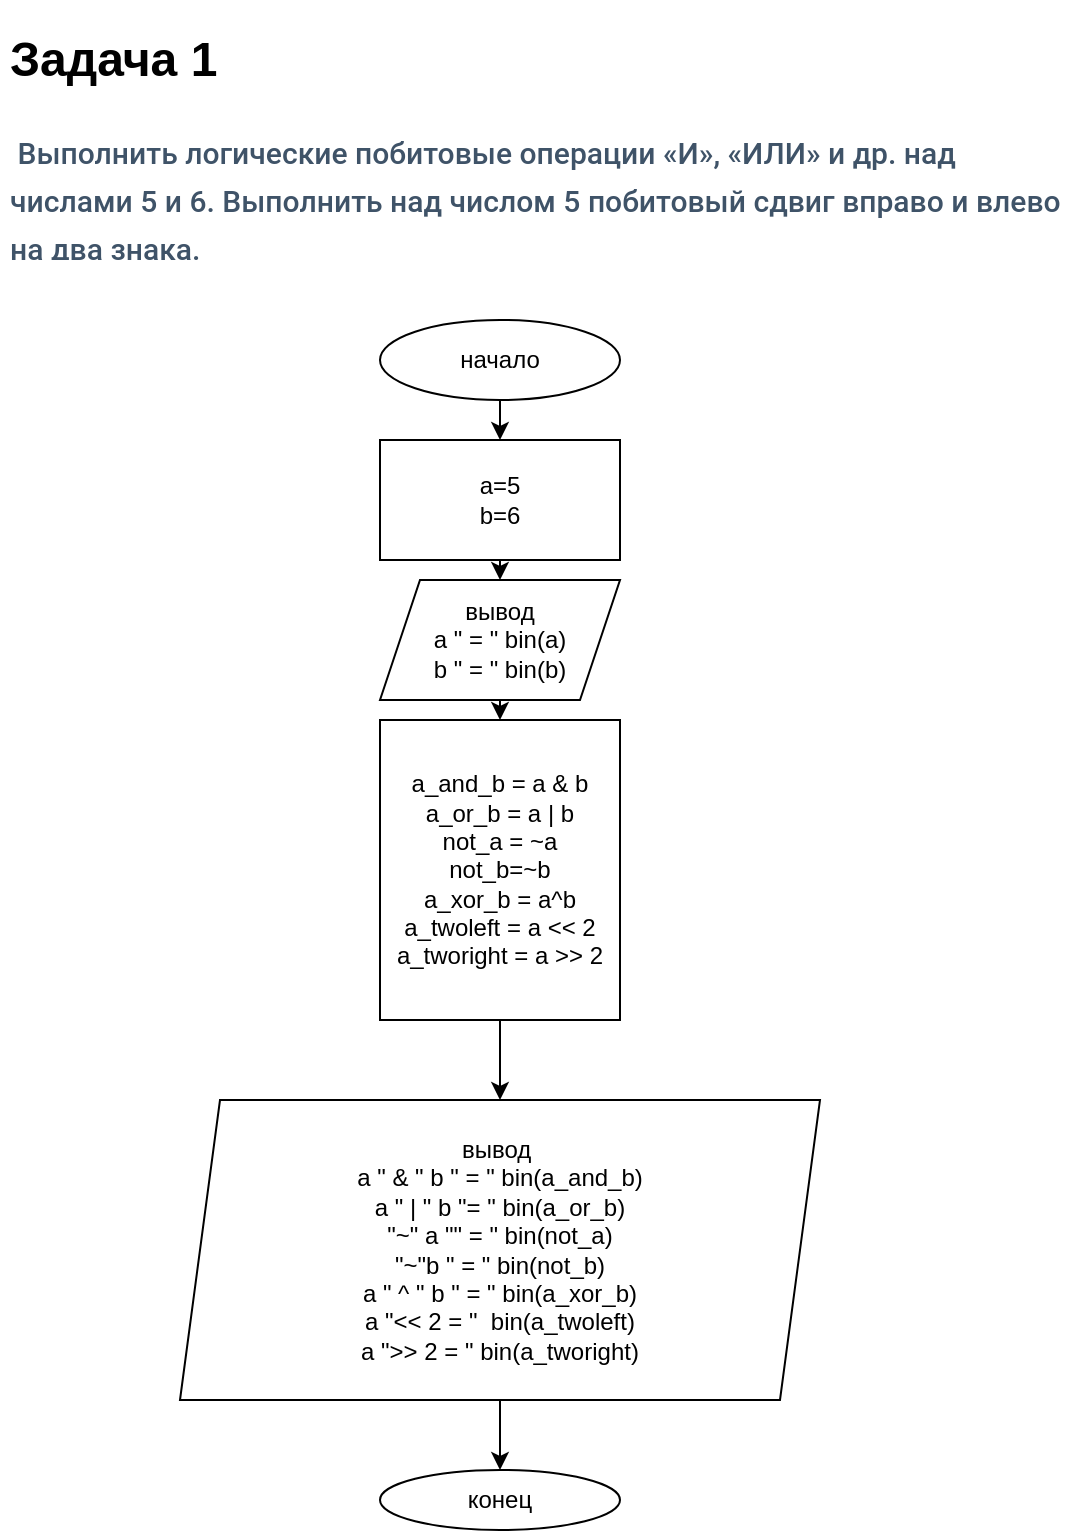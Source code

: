 <mxfile version="14.2.3" type="github" pages="8">
  <diagram id="-Sf2DRqXqrPKC13RpNCk" name="task1">
    <mxGraphModel dx="1662" dy="676" grid="1" gridSize="10" guides="1" tooltips="1" connect="1" arrows="1" fold="1" page="1" pageScale="1" pageWidth="850" pageHeight="1100" math="0" shadow="0">
      <root>
        <mxCell id="axXuV7mmfzy4VRTiqT-n-0" />
        <mxCell id="axXuV7mmfzy4VRTiqT-n-1" parent="axXuV7mmfzy4VRTiqT-n-0" />
        <mxCell id="axXuV7mmfzy4VRTiqT-n-7" style="edgeStyle=orthogonalEdgeStyle;rounded=0;orthogonalLoop=1;jettySize=auto;html=1;exitX=0.5;exitY=1;exitDx=0;exitDy=0;entryX=0.5;entryY=0;entryDx=0;entryDy=0;" parent="axXuV7mmfzy4VRTiqT-n-1" source="axXuV7mmfzy4VRTiqT-n-2" target="axXuV7mmfzy4VRTiqT-n-3" edge="1">
          <mxGeometry relative="1" as="geometry" />
        </mxCell>
        <mxCell id="axXuV7mmfzy4VRTiqT-n-2" value="начало" style="ellipse;whiteSpace=wrap;html=1;" parent="axXuV7mmfzy4VRTiqT-n-1" vertex="1">
          <mxGeometry x="330" y="200" width="120" height="40" as="geometry" />
        </mxCell>
        <mxCell id="axXuV7mmfzy4VRTiqT-n-12" style="edgeStyle=orthogonalEdgeStyle;rounded=0;orthogonalLoop=1;jettySize=auto;html=1;exitX=0.5;exitY=1;exitDx=0;exitDy=0;entryX=0.5;entryY=0;entryDx=0;entryDy=0;" parent="axXuV7mmfzy4VRTiqT-n-1" source="axXuV7mmfzy4VRTiqT-n-3" target="axXuV7mmfzy4VRTiqT-n-11" edge="1">
          <mxGeometry relative="1" as="geometry" />
        </mxCell>
        <mxCell id="axXuV7mmfzy4VRTiqT-n-3" value="a=5&lt;br&gt;b=6" style="rounded=0;whiteSpace=wrap;html=1;" parent="axXuV7mmfzy4VRTiqT-n-1" vertex="1">
          <mxGeometry x="330" y="260" width="120" height="60" as="geometry" />
        </mxCell>
        <mxCell id="axXuV7mmfzy4VRTiqT-n-10" style="edgeStyle=orthogonalEdgeStyle;rounded=0;orthogonalLoop=1;jettySize=auto;html=1;exitX=0.5;exitY=1;exitDx=0;exitDy=0;" parent="axXuV7mmfzy4VRTiqT-n-1" source="axXuV7mmfzy4VRTiqT-n-4" target="axXuV7mmfzy4VRTiqT-n-5" edge="1">
          <mxGeometry relative="1" as="geometry" />
        </mxCell>
        <mxCell id="axXuV7mmfzy4VRTiqT-n-4" value="вывод&amp;nbsp;&lt;br&gt;a &quot; &amp;amp; &quot; b &quot; = &quot; bin(a_and_b)&lt;br&gt;a &quot; | &quot; b &quot;= &quot; bin(a_or_b)&lt;br&gt;&quot;~&quot; a &quot;&quot; = &quot; bin(not_a)&lt;br&gt;&quot;~&quot;b &quot; = &quot;&amp;nbsp;bin(not_b)&lt;br&gt;a &quot; ^ &quot; b &quot; = &quot; bin(a_xor_b)&lt;br&gt;a &quot;&amp;lt;&amp;lt; 2 = &quot;&amp;nbsp; bin(a_twoleft)&lt;br&gt;a &quot;&amp;gt;&amp;gt; 2 = &quot; bin(a_tworight)" style="shape=parallelogram;perimeter=parallelogramPerimeter;whiteSpace=wrap;html=1;fixedSize=1;" parent="axXuV7mmfzy4VRTiqT-n-1" vertex="1">
          <mxGeometry x="230" y="590" width="320" height="150" as="geometry" />
        </mxCell>
        <mxCell id="axXuV7mmfzy4VRTiqT-n-5" value="конец" style="ellipse;whiteSpace=wrap;html=1;" parent="axXuV7mmfzy4VRTiqT-n-1" vertex="1">
          <mxGeometry x="330" y="775" width="120" height="30" as="geometry" />
        </mxCell>
        <mxCell id="axXuV7mmfzy4VRTiqT-n-9" style="edgeStyle=orthogonalEdgeStyle;rounded=0;orthogonalLoop=1;jettySize=auto;html=1;exitX=0.5;exitY=1;exitDx=0;exitDy=0;entryX=0.5;entryY=0;entryDx=0;entryDy=0;" parent="axXuV7mmfzy4VRTiqT-n-1" source="axXuV7mmfzy4VRTiqT-n-6" target="axXuV7mmfzy4VRTiqT-n-4" edge="1">
          <mxGeometry relative="1" as="geometry" />
        </mxCell>
        <mxCell id="axXuV7mmfzy4VRTiqT-n-6" value="a_and_b = a &amp;amp; b&lt;br&gt;a_or_b = a | b&lt;br&gt;not_a = ~a&lt;br&gt;not_b=~b&lt;br&gt;a_xor_b = a^b&lt;br&gt;a_twoleft = a &amp;lt;&amp;lt; 2&lt;br&gt;a_tworight = a &amp;gt;&amp;gt; 2" style="rounded=0;whiteSpace=wrap;html=1;" parent="axXuV7mmfzy4VRTiqT-n-1" vertex="1">
          <mxGeometry x="330" y="400" width="120" height="150" as="geometry" />
        </mxCell>
        <mxCell id="axXuV7mmfzy4VRTiqT-n-13" style="edgeStyle=orthogonalEdgeStyle;rounded=0;orthogonalLoop=1;jettySize=auto;html=1;exitX=0.5;exitY=1;exitDx=0;exitDy=0;entryX=0.5;entryY=0;entryDx=0;entryDy=0;" parent="axXuV7mmfzy4VRTiqT-n-1" source="axXuV7mmfzy4VRTiqT-n-11" target="axXuV7mmfzy4VRTiqT-n-6" edge="1">
          <mxGeometry relative="1" as="geometry" />
        </mxCell>
        <mxCell id="axXuV7mmfzy4VRTiqT-n-11" value="вывод&lt;br&gt;a &quot; = &quot; bin(a)&lt;br&gt;b &quot; = &quot; bin(b)" style="shape=parallelogram;perimeter=parallelogramPerimeter;whiteSpace=wrap;html=1;fixedSize=1;" parent="axXuV7mmfzy4VRTiqT-n-1" vertex="1">
          <mxGeometry x="330" y="330" width="120" height="60" as="geometry" />
        </mxCell>
        <mxCell id="QqmHfRKELDN0MAJJSOYq-0" value="&lt;h1&gt;Задача 1&lt;/h1&gt;&lt;div&gt;&lt;h3 style=&quot;box-sizing: border-box ; font-family: &amp;#34;roboto&amp;#34; , &amp;#34;san francisco&amp;#34; , &amp;#34;helvetica neue&amp;#34; , &amp;#34;helvetica&amp;#34; , &amp;#34;arial&amp;#34; ; font-weight: 500 ; line-height: 24px ; color: rgb(63 , 83 , 104) ; margin-top: 20px ; margin-bottom: 10px ; font-size: 15px ; background-color: rgb(255 , 255 , 255)&quot;&gt;&amp;nbsp;Выполнить логические побитовые операции «И», «ИЛИ» и др. над числами 5 и 6. Выполнить над числом 5 побитовый сдвиг вправо и влево на два знака.&lt;/h3&gt;&lt;/div&gt;" style="text;html=1;strokeColor=none;fillColor=none;spacing=5;spacingTop=-20;whiteSpace=wrap;overflow=hidden;rounded=0;" vertex="1" parent="axXuV7mmfzy4VRTiqT-n-1">
          <mxGeometry x="140" y="50" width="540" height="120" as="geometry" />
        </mxCell>
      </root>
    </mxGraphModel>
  </diagram>
  <diagram id="k_qgN_gOzw3mXmdZY_2m" name="task2">
    <mxGraphModel dx="1662" dy="676" grid="1" gridSize="10" guides="1" tooltips="1" connect="1" arrows="1" fold="1" page="1" pageScale="1" pageWidth="850" pageHeight="1100" math="0" shadow="0">
      <root>
        <mxCell id="0" />
        <mxCell id="1" parent="0" />
        <mxCell id="rUlou_KhdAHfdEjgtyKH-8" style="edgeStyle=orthogonalEdgeStyle;rounded=0;orthogonalLoop=1;jettySize=auto;html=1;exitX=0.5;exitY=1;exitDx=0;exitDy=0;entryX=0.444;entryY=0;entryDx=0;entryDy=0;entryPerimeter=0;" parent="1" source="rUlou_KhdAHfdEjgtyKH-3" target="rUlou_KhdAHfdEjgtyKH-4" edge="1">
          <mxGeometry relative="1" as="geometry" />
        </mxCell>
        <mxCell id="rUlou_KhdAHfdEjgtyKH-3" value="начало" style="ellipse;whiteSpace=wrap;html=1;" parent="1" vertex="1">
          <mxGeometry x="325" y="110" width="120" height="40" as="geometry" />
        </mxCell>
        <mxCell id="rUlou_KhdAHfdEjgtyKH-24" style="edgeStyle=orthogonalEdgeStyle;rounded=0;orthogonalLoop=1;jettySize=auto;html=1;exitX=0.5;exitY=1;exitDx=0;exitDy=0;entryX=0.5;entryY=0;entryDx=0;entryDy=0;" parent="1" source="rUlou_KhdAHfdEjgtyKH-4" target="rUlou_KhdAHfdEjgtyKH-15" edge="1">
          <mxGeometry relative="1" as="geometry" />
        </mxCell>
        <mxCell id="rUlou_KhdAHfdEjgtyKH-4" value="ввод&lt;br&gt;(x1, y1), (x2, y2)" style="shape=parallelogram;perimeter=parallelogramPerimeter;whiteSpace=wrap;html=1;fixedSize=1;" parent="1" vertex="1">
          <mxGeometry x="305" y="170" width="180" height="60" as="geometry" />
        </mxCell>
        <mxCell id="rUlou_KhdAHfdEjgtyKH-10" style="edgeStyle=orthogonalEdgeStyle;rounded=0;orthogonalLoop=1;jettySize=auto;html=1;exitX=0.5;exitY=1;exitDx=0;exitDy=0;entryX=0.5;entryY=0;entryDx=0;entryDy=0;" parent="1" source="rUlou_KhdAHfdEjgtyKH-5" target="rUlou_KhdAHfdEjgtyKH-6" edge="1">
          <mxGeometry relative="1" as="geometry" />
        </mxCell>
        <mxCell id="rUlou_KhdAHfdEjgtyKH-5" value="k = (y1-y2)/(x1-x2)" style="rounded=0;whiteSpace=wrap;html=1;" parent="1" vertex="1">
          <mxGeometry x="550" y="510" width="180" height="80" as="geometry" />
        </mxCell>
        <mxCell id="rUlou_KhdAHfdEjgtyKH-12" style="edgeStyle=orthogonalEdgeStyle;rounded=0;orthogonalLoop=1;jettySize=auto;html=1;exitX=0.5;exitY=1;exitDx=0;exitDy=0;" parent="1" source="rUlou_KhdAHfdEjgtyKH-6" edge="1">
          <mxGeometry relative="1" as="geometry">
            <mxPoint x="640" y="730" as="targetPoint" />
          </mxGeometry>
        </mxCell>
        <mxCell id="rUlou_KhdAHfdEjgtyKH-6" value="b = y1 - kx1" style="rounded=0;whiteSpace=wrap;html=1;" parent="1" vertex="1">
          <mxGeometry x="550" y="620" width="180" height="60" as="geometry" />
        </mxCell>
        <mxCell id="rUlou_KhdAHfdEjgtyKH-14" style="edgeStyle=orthogonalEdgeStyle;rounded=0;orthogonalLoop=1;jettySize=auto;html=1;exitX=0.5;exitY=1;exitDx=0;exitDy=0;entryX=0.5;entryY=0;entryDx=0;entryDy=0;" parent="1" target="rUlou_KhdAHfdEjgtyKH-13" edge="1">
          <mxGeometry relative="1" as="geometry">
            <mxPoint x="640" y="790" as="sourcePoint" />
          </mxGeometry>
        </mxCell>
        <mxCell id="rUlou_KhdAHfdEjgtyKH-7" value="вывод&lt;br&gt;&quot;y = kx+b&quot;" style="shape=parallelogram;perimeter=parallelogramPerimeter;whiteSpace=wrap;html=1;fixedSize=1;" parent="1" vertex="1">
          <mxGeometry x="450" y="630" width="250" height="60" as="geometry" />
        </mxCell>
        <mxCell id="rUlou_KhdAHfdEjgtyKH-13" value="конец" style="ellipse;whiteSpace=wrap;html=1;" parent="1" vertex="1">
          <mxGeometry x="580" y="810" width="120" height="40" as="geometry" />
        </mxCell>
        <mxCell id="rUlou_KhdAHfdEjgtyKH-25" style="edgeStyle=orthogonalEdgeStyle;rounded=0;orthogonalLoop=1;jettySize=auto;html=1;entryX=0.5;entryY=0;entryDx=0;entryDy=0;" parent="1" source="rUlou_KhdAHfdEjgtyKH-15" target="rUlou_KhdAHfdEjgtyKH-22" edge="1">
          <mxGeometry relative="1" as="geometry" />
        </mxCell>
        <mxCell id="rUlou_KhdAHfdEjgtyKH-26" style="edgeStyle=orthogonalEdgeStyle;rounded=0;orthogonalLoop=1;jettySize=auto;html=1;entryX=0.5;entryY=0;entryDx=0;entryDy=0;" parent="1" source="rUlou_KhdAHfdEjgtyKH-15" target="rUlou_KhdAHfdEjgtyKH-18" edge="1">
          <mxGeometry relative="1" as="geometry" />
        </mxCell>
        <mxCell id="rUlou_KhdAHfdEjgtyKH-15" value="x1==x2?" style="rhombus;whiteSpace=wrap;html=1;" parent="1" vertex="1">
          <mxGeometry x="355" y="250" width="80" height="80" as="geometry" />
        </mxCell>
        <mxCell id="rUlou_KhdAHfdEjgtyKH-16" value="да" style="text;html=1;strokeColor=none;fillColor=none;align=center;verticalAlign=middle;whiteSpace=wrap;rounded=0;" parent="1" vertex="1">
          <mxGeometry x="285" y="270" width="40" height="20" as="geometry" />
        </mxCell>
        <mxCell id="rUlou_KhdAHfdEjgtyKH-17" value="нет" style="text;html=1;strokeColor=none;fillColor=none;align=center;verticalAlign=middle;whiteSpace=wrap;rounded=0;" parent="1" vertex="1">
          <mxGeometry x="455" y="270" width="40" height="20" as="geometry" />
        </mxCell>
        <mxCell id="rUlou_KhdAHfdEjgtyKH-27" style="edgeStyle=orthogonalEdgeStyle;rounded=0;orthogonalLoop=1;jettySize=auto;html=1;exitX=0;exitY=0.5;exitDx=0;exitDy=0;entryX=0.5;entryY=0;entryDx=0;entryDy=0;" parent="1" source="rUlou_KhdAHfdEjgtyKH-18" target="rUlou_KhdAHfdEjgtyKH-23" edge="1">
          <mxGeometry relative="1" as="geometry" />
        </mxCell>
        <mxCell id="rUlou_KhdAHfdEjgtyKH-28" style="edgeStyle=orthogonalEdgeStyle;rounded=0;orthogonalLoop=1;jettySize=auto;html=1;exitX=1;exitY=0.5;exitDx=0;exitDy=0;entryX=0.5;entryY=0;entryDx=0;entryDy=0;" parent="1" source="rUlou_KhdAHfdEjgtyKH-18" target="rUlou_KhdAHfdEjgtyKH-5" edge="1">
          <mxGeometry relative="1" as="geometry" />
        </mxCell>
        <mxCell id="rUlou_KhdAHfdEjgtyKH-18" value="y1==y2?" style="rhombus;whiteSpace=wrap;html=1;" parent="1" vertex="1">
          <mxGeometry x="435" y="410" width="80" height="80" as="geometry" />
        </mxCell>
        <mxCell id="rUlou_KhdAHfdEjgtyKH-19" value="да" style="text;html=1;strokeColor=none;fillColor=none;align=center;verticalAlign=middle;whiteSpace=wrap;rounded=0;" parent="1" vertex="1">
          <mxGeometry x="350" y="430" width="40" height="20" as="geometry" />
        </mxCell>
        <mxCell id="rUlou_KhdAHfdEjgtyKH-20" value="нет" style="text;html=1;strokeColor=none;fillColor=none;align=center;verticalAlign=middle;whiteSpace=wrap;rounded=0;" parent="1" vertex="1">
          <mxGeometry x="535" y="430" width="40" height="20" as="geometry" />
        </mxCell>
        <mxCell id="rUlou_KhdAHfdEjgtyKH-22" value="вывод&lt;br&gt;x = -b" style="shape=parallelogram;perimeter=parallelogramPerimeter;whiteSpace=wrap;html=1;fixedSize=1;" parent="1" vertex="1">
          <mxGeometry x="150" y="310" width="120" height="60" as="geometry" />
        </mxCell>
        <mxCell id="rUlou_KhdAHfdEjgtyKH-23" value="вывод&lt;br&gt;y = b" style="shape=parallelogram;perimeter=parallelogramPerimeter;whiteSpace=wrap;html=1;fixedSize=1;" parent="1" vertex="1">
          <mxGeometry x="150" y="470" width="120" height="60" as="geometry" />
        </mxCell>
        <mxCell id="Xw1zIna1bP541554PCsx-1" value="&lt;h1&gt;Задача 2&lt;/h1&gt;&lt;div&gt;&lt;h3 style=&quot;box-sizing: border-box ; font-family: &amp;#34;roboto&amp;#34; , &amp;#34;san francisco&amp;#34; , &amp;#34;helvetica neue&amp;#34; , &amp;#34;helvetica&amp;#34; , &amp;#34;arial&amp;#34; ; font-weight: 500 ; line-height: 24px ; color: rgb(63 , 83 , 104) ; margin-top: 20px ; margin-bottom: 10px ; font-size: 15px ; background-color: rgb(255 , 255 , 255)&quot;&gt;По введенным пользователем координатам двух точек вывести уравнение прямой вида&amp;nbsp;&lt;code style=&quot;box-sizing: border-box ; font-family: &amp;#34;menlo&amp;#34; , &amp;#34;monaco&amp;#34; , &amp;#34;consolas&amp;#34; , &amp;#34;courier new&amp;#34; , monospace ; font-size: 13.5px ; color: rgb(199 , 37 , 78) ; background-color: rgb(249 , 242 , 244) ; border-radius: 4px ; padding: 2px 4px&quot;&gt;y = kx + b&lt;/code&gt;, проходящей через эти точки.&lt;/h3&gt;&lt;/div&gt;&lt;div&gt;&lt;br&gt;&lt;/div&gt;" style="text;html=1;strokeColor=none;fillColor=none;spacing=5;spacingTop=-20;whiteSpace=wrap;overflow=hidden;rounded=0;" vertex="1" parent="1">
          <mxGeometry x="20" y="10" width="780" height="100" as="geometry" />
        </mxCell>
      </root>
    </mxGraphModel>
  </diagram>
  <diagram id="FmudSqfe4CiecGfB9uyK" name="task_3">
    <mxGraphModel dx="1662" dy="676" grid="1" gridSize="10" guides="1" tooltips="1" connect="1" arrows="1" fold="1" page="1" pageScale="1" pageWidth="850" pageHeight="1100" math="0" shadow="0">
      <root>
        <mxCell id="01F660M17xVRIEnzb71T-0" />
        <mxCell id="01F660M17xVRIEnzb71T-1" parent="01F660M17xVRIEnzb71T-0" />
        <mxCell id="01F660M17xVRIEnzb71T-47" style="edgeStyle=orthogonalEdgeStyle;rounded=0;orthogonalLoop=1;jettySize=auto;html=1;exitX=0.5;exitY=1;exitDx=0;exitDy=0;entryX=0.5;entryY=0;entryDx=0;entryDy=0;" parent="01F660M17xVRIEnzb71T-1" source="01F660M17xVRIEnzb71T-2" target="01F660M17xVRIEnzb71T-46" edge="1">
          <mxGeometry relative="1" as="geometry" />
        </mxCell>
        <mxCell id="01F660M17xVRIEnzb71T-2" value="начало" style="ellipse;whiteSpace=wrap;html=1;" parent="01F660M17xVRIEnzb71T-1" vertex="1">
          <mxGeometry x="380" y="220" width="120" height="30" as="geometry" />
        </mxCell>
        <mxCell id="01F660M17xVRIEnzb71T-27" style="edgeStyle=orthogonalEdgeStyle;rounded=0;orthogonalLoop=1;jettySize=auto;html=1;exitX=0.5;exitY=1;exitDx=0;exitDy=0;entryX=0.5;entryY=0;entryDx=0;entryDy=0;" parent="01F660M17xVRIEnzb71T-1" source="01F660M17xVRIEnzb71T-3" target="01F660M17xVRIEnzb71T-14" edge="1">
          <mxGeometry relative="1" as="geometry" />
        </mxCell>
        <mxCell id="01F660M17xVRIEnzb71T-3" value="ввод границ&lt;br&gt;a, b" style="shape=parallelogram;perimeter=parallelogramPerimeter;whiteSpace=wrap;html=1;fixedSize=1;" parent="01F660M17xVRIEnzb71T-1" vertex="1">
          <mxGeometry x="380" y="410" width="120" height="60" as="geometry" />
        </mxCell>
        <mxCell id="01F660M17xVRIEnzb71T-28" style="edgeStyle=orthogonalEdgeStyle;rounded=0;orthogonalLoop=1;jettySize=auto;html=1;exitX=0;exitY=0.5;exitDx=0;exitDy=0;entryX=1;entryY=0.5;entryDx=0;entryDy=0;" parent="01F660M17xVRIEnzb71T-1" source="01F660M17xVRIEnzb71T-14" target="01F660M17xVRIEnzb71T-23" edge="1">
          <mxGeometry relative="1" as="geometry" />
        </mxCell>
        <mxCell id="01F660M17xVRIEnzb71T-29" style="edgeStyle=orthogonalEdgeStyle;rounded=0;orthogonalLoop=1;jettySize=auto;html=1;exitX=1;exitY=0.5;exitDx=0;exitDy=0;entryX=0.5;entryY=0;entryDx=0;entryDy=0;" parent="01F660M17xVRIEnzb71T-1" source="01F660M17xVRIEnzb71T-14" target="01F660M17xVRIEnzb71T-17" edge="1">
          <mxGeometry relative="1" as="geometry" />
        </mxCell>
        <mxCell id="01F660M17xVRIEnzb71T-14" value="a, b : int?" style="rhombus;whiteSpace=wrap;html=1;" parent="01F660M17xVRIEnzb71T-1" vertex="1">
          <mxGeometry x="400" y="500" width="80" height="80" as="geometry" />
        </mxCell>
        <mxCell id="01F660M17xVRIEnzb71T-15" value="да" style="text;html=1;strokeColor=none;fillColor=none;align=center;verticalAlign=middle;whiteSpace=wrap;rounded=0;" parent="01F660M17xVRIEnzb71T-1" vertex="1">
          <mxGeometry x="370" y="510" width="40" height="20" as="geometry" />
        </mxCell>
        <mxCell id="01F660M17xVRIEnzb71T-16" value="нет" style="text;html=1;strokeColor=none;fillColor=none;align=center;verticalAlign=middle;whiteSpace=wrap;rounded=0;" parent="01F660M17xVRIEnzb71T-1" vertex="1">
          <mxGeometry x="470" y="510" width="40" height="20" as="geometry" />
        </mxCell>
        <mxCell id="01F660M17xVRIEnzb71T-30" style="edgeStyle=orthogonalEdgeStyle;rounded=0;orthogonalLoop=1;jettySize=auto;html=1;exitX=1;exitY=0.5;exitDx=0;exitDy=0;" parent="01F660M17xVRIEnzb71T-1" source="01F660M17xVRIEnzb71T-17" target="01F660M17xVRIEnzb71T-20" edge="1">
          <mxGeometry relative="1" as="geometry" />
        </mxCell>
        <mxCell id="01F660M17xVRIEnzb71T-31" style="edgeStyle=orthogonalEdgeStyle;rounded=0;orthogonalLoop=1;jettySize=auto;html=1;exitX=0;exitY=0.5;exitDx=0;exitDy=0;entryX=1.017;entryY=0.383;entryDx=0;entryDy=0;entryPerimeter=0;" parent="01F660M17xVRIEnzb71T-1" source="01F660M17xVRIEnzb71T-17" target="01F660M17xVRIEnzb71T-24" edge="1">
          <mxGeometry relative="1" as="geometry" />
        </mxCell>
        <mxCell id="01F660M17xVRIEnzb71T-17" value="a,b:float?" style="rhombus;whiteSpace=wrap;html=1;" parent="01F660M17xVRIEnzb71T-1" vertex="1">
          <mxGeometry x="480" y="610" width="80" height="80" as="geometry" />
        </mxCell>
        <mxCell id="01F660M17xVRIEnzb71T-18" value="да" style="text;html=1;strokeColor=none;fillColor=none;align=center;verticalAlign=middle;whiteSpace=wrap;rounded=0;" parent="01F660M17xVRIEnzb71T-1" vertex="1">
          <mxGeometry x="450" y="620" width="40" height="20" as="geometry" />
        </mxCell>
        <mxCell id="01F660M17xVRIEnzb71T-19" value="нет" style="text;html=1;strokeColor=none;fillColor=none;align=center;verticalAlign=middle;whiteSpace=wrap;rounded=0;" parent="01F660M17xVRIEnzb71T-1" vertex="1">
          <mxGeometry x="550" y="620" width="40" height="20" as="geometry" />
        </mxCell>
        <mxCell id="01F660M17xVRIEnzb71T-34" style="edgeStyle=orthogonalEdgeStyle;rounded=0;orthogonalLoop=1;jettySize=auto;html=1;exitX=0.5;exitY=1;exitDx=0;exitDy=0;entryX=0.5;entryY=0;entryDx=0;entryDy=0;" parent="01F660M17xVRIEnzb71T-1" source="01F660M17xVRIEnzb71T-20" target="01F660M17xVRIEnzb71T-33" edge="1">
          <mxGeometry relative="1" as="geometry" />
        </mxCell>
        <mxCell id="01F660M17xVRIEnzb71T-40" style="edgeStyle=orthogonalEdgeStyle;rounded=0;orthogonalLoop=1;jettySize=auto;html=1;exitX=0;exitY=0.5;exitDx=0;exitDy=0;entryX=1;entryY=0.323;entryDx=0;entryDy=0;entryPerimeter=0;" parent="01F660M17xVRIEnzb71T-1" source="01F660M17xVRIEnzb71T-20" target="01F660M17xVRIEnzb71T-25" edge="1">
          <mxGeometry relative="1" as="geometry" />
        </mxCell>
        <mxCell id="01F660M17xVRIEnzb71T-20" value="a,b:char?" style="rhombus;whiteSpace=wrap;html=1;" parent="01F660M17xVRIEnzb71T-1" vertex="1">
          <mxGeometry x="620" y="720" width="80" height="80" as="geometry" />
        </mxCell>
        <mxCell id="01F660M17xVRIEnzb71T-21" value="да" style="text;html=1;strokeColor=none;fillColor=none;align=center;verticalAlign=middle;whiteSpace=wrap;rounded=0;" parent="01F660M17xVRIEnzb71T-1" vertex="1">
          <mxGeometry x="580" y="730" width="40" height="20" as="geometry" />
        </mxCell>
        <mxCell id="01F660M17xVRIEnzb71T-22" value="нет" style="text;html=1;strokeColor=none;fillColor=none;align=center;verticalAlign=middle;whiteSpace=wrap;rounded=0;" parent="01F660M17xVRIEnzb71T-1" vertex="1">
          <mxGeometry x="670" y="790" width="40" height="20" as="geometry" />
        </mxCell>
        <mxCell id="01F660M17xVRIEnzb71T-36" style="edgeStyle=orthogonalEdgeStyle;rounded=0;orthogonalLoop=1;jettySize=auto;html=1;exitX=0;exitY=0.5;exitDx=0;exitDy=0;entryX=0.5;entryY=0;entryDx=0;entryDy=0;" parent="01F660M17xVRIEnzb71T-1" source="01F660M17xVRIEnzb71T-23" target="01F660M17xVRIEnzb71T-35" edge="1">
          <mxGeometry relative="1" as="geometry" />
        </mxCell>
        <mxCell id="01F660M17xVRIEnzb71T-23" value="c = randint(a,b)" style="rounded=0;whiteSpace=wrap;html=1;" parent="01F660M17xVRIEnzb71T-1" vertex="1">
          <mxGeometry x="200" y="510" width="120" height="60" as="geometry" />
        </mxCell>
        <mxCell id="01F660M17xVRIEnzb71T-39" style="edgeStyle=orthogonalEdgeStyle;rounded=0;orthogonalLoop=1;jettySize=auto;html=1;entryX=0.5;entryY=0;entryDx=0;entryDy=0;" parent="01F660M17xVRIEnzb71T-1" source="01F660M17xVRIEnzb71T-24" target="01F660M17xVRIEnzb71T-35" edge="1">
          <mxGeometry relative="1" as="geometry">
            <Array as="points">
              <mxPoint x="290" y="770" />
              <mxPoint x="245" y="770" />
            </Array>
          </mxGeometry>
        </mxCell>
        <mxCell id="01F660M17xVRIEnzb71T-24" value="c = uniform(a,b)" style="rounded=0;whiteSpace=wrap;html=1;" parent="01F660M17xVRIEnzb71T-1" vertex="1">
          <mxGeometry x="230" y="627" width="120" height="60" as="geometry" />
        </mxCell>
        <mxCell id="01F660M17xVRIEnzb71T-41" style="edgeStyle=orthogonalEdgeStyle;rounded=0;orthogonalLoop=1;jettySize=auto;html=1;exitX=0;exitY=0.5;exitDx=0;exitDy=0;entryX=0.5;entryY=0;entryDx=0;entryDy=0;" parent="01F660M17xVRIEnzb71T-1" source="01F660M17xVRIEnzb71T-25" target="01F660M17xVRIEnzb71T-35" edge="1">
          <mxGeometry relative="1" as="geometry" />
        </mxCell>
        <mxCell id="01F660M17xVRIEnzb71T-25" value="lim_upper = ord(a)&lt;br&gt;lim_lower = ord(b)&lt;br&gt;c = chr(randint(lim_upper, lim_lower))" style="rounded=0;whiteSpace=wrap;html=1;" parent="01F660M17xVRIEnzb71T-1" vertex="1">
          <mxGeometry x="300" y="717" width="260" height="133" as="geometry" />
        </mxCell>
        <mxCell id="01F660M17xVRIEnzb71T-44" style="edgeStyle=orthogonalEdgeStyle;rounded=0;orthogonalLoop=1;jettySize=auto;html=1;" parent="01F660M17xVRIEnzb71T-1" source="01F660M17xVRIEnzb71T-33" edge="1">
          <mxGeometry relative="1" as="geometry">
            <mxPoint x="440" y="1000" as="targetPoint" />
          </mxGeometry>
        </mxCell>
        <mxCell id="01F660M17xVRIEnzb71T-33" value="вывод &quot;границы&amp;nbsp;&lt;br&gt;случайности&lt;br&gt;не опознаны&quot;" style="shape=parallelogram;perimeter=parallelogramPerimeter;whiteSpace=wrap;html=1;fixedSize=1;" parent="01F660M17xVRIEnzb71T-1" vertex="1">
          <mxGeometry x="580" y="850" width="160" height="60" as="geometry" />
        </mxCell>
        <mxCell id="01F660M17xVRIEnzb71T-43" style="edgeStyle=orthogonalEdgeStyle;rounded=0;orthogonalLoop=1;jettySize=auto;html=1;exitX=1;exitY=0.5;exitDx=0;exitDy=0;entryX=0.5;entryY=0;entryDx=0;entryDy=0;" parent="01F660M17xVRIEnzb71T-1" source="01F660M17xVRIEnzb71T-35" target="01F660M17xVRIEnzb71T-42" edge="1">
          <mxGeometry relative="1" as="geometry" />
        </mxCell>
        <mxCell id="01F660M17xVRIEnzb71T-35" value="вывод&amp;nbsp;&lt;br&gt;&quot;случайно получилось &quot; c" style="shape=parallelogram;perimeter=parallelogramPerimeter;whiteSpace=wrap;html=1;fixedSize=1;" parent="01F660M17xVRIEnzb71T-1" vertex="1">
          <mxGeometry x="150" y="910" width="190" height="60" as="geometry" />
        </mxCell>
        <mxCell id="01F660M17xVRIEnzb71T-42" value="конец" style="ellipse;whiteSpace=wrap;html=1;" parent="01F660M17xVRIEnzb71T-1" vertex="1">
          <mxGeometry x="380" y="1000" width="120" height="30" as="geometry" />
        </mxCell>
        <mxCell id="01F660M17xVRIEnzb71T-50" style="edgeStyle=orthogonalEdgeStyle;rounded=0;orthogonalLoop=1;jettySize=auto;html=1;exitX=0.5;exitY=1;exitDx=0;exitDy=0;" parent="01F660M17xVRIEnzb71T-1" source="01F660M17xVRIEnzb71T-46" target="01F660M17xVRIEnzb71T-3" edge="1">
          <mxGeometry relative="1" as="geometry" />
        </mxCell>
        <mxCell id="01F660M17xVRIEnzb71T-46" value="from random import&lt;br&gt;randint, uniform" style="rounded=0;whiteSpace=wrap;html=1;" parent="01F660M17xVRIEnzb71T-1" vertex="1">
          <mxGeometry x="380" y="280" width="120" height="60" as="geometry" />
        </mxCell>
        <mxCell id="gPacwMrzpScnh5ZVUC6n-0" value="&lt;h1&gt;Задача 3&lt;/h1&gt;&lt;div&gt;&lt;h3 style=&quot;box-sizing: border-box ; font-family: &amp;#34;roboto&amp;#34; , &amp;#34;san francisco&amp;#34; , &amp;#34;helvetica neue&amp;#34; , &amp;#34;helvetica&amp;#34; , &amp;#34;arial&amp;#34; ; font-weight: 500 ; line-height: 24px ; color: rgb(63 , 83 , 104) ; margin-top: 20px ; margin-bottom: 10px ; font-size: 15px ; background-color: rgb(255 , 255 , 255)&quot;&gt;Написать программу, которая генерирует в указанных пользователем границах:&amp;nbsp;&lt;/h3&gt;&lt;h3 style=&quot;box-sizing: border-box ; font-family: &amp;#34;roboto&amp;#34; , &amp;#34;san francisco&amp;#34; , &amp;#34;helvetica neue&amp;#34; , &amp;#34;helvetica&amp;#34; , &amp;#34;arial&amp;#34; ; font-weight: 500 ; line-height: 24px ; color: rgb(63 , 83 , 104) ; margin-top: 20px ; margin-bottom: 10px ; font-size: 15px ; background-color: rgb(255 , 255 , 255)&quot;&gt;a. случайное целое число,&lt;/h3&gt;&lt;h4 style=&quot;box-sizing: border-box ; font-family: &amp;#34;roboto&amp;#34; , &amp;#34;san francisco&amp;#34; , &amp;#34;helvetica neue&amp;#34; , &amp;#34;helvetica&amp;#34; , &amp;#34;arial&amp;#34; ; font-weight: 500 ; line-height: 24px ; color: rgb(63 , 83 , 104) ; margin-top: 10px ; margin-bottom: 10px ; font-size: 15px ; background-color: rgb(255 , 255 , 255)&quot;&gt;b. случайное вещественное число,&lt;/h4&gt;&lt;h4 style=&quot;box-sizing: border-box ; font-family: &amp;#34;roboto&amp;#34; , &amp;#34;san francisco&amp;#34; , &amp;#34;helvetica neue&amp;#34; , &amp;#34;helvetica&amp;#34; , &amp;#34;arial&amp;#34; ; font-weight: 500 ; line-height: 24px ; color: rgb(63 , 83 , 104) ; margin-top: 10px ; margin-bottom: 10px ; font-size: 15px ; background-color: rgb(255 , 255 , 255)&quot;&gt;c. случайный символ.&lt;/h4&gt;&lt;h3 style=&quot;box-sizing: border-box ; font-family: &amp;#34;roboto&amp;#34; , &amp;#34;san francisco&amp;#34; , &amp;#34;helvetica neue&amp;#34; , &amp;#34;helvetica&amp;#34; , &amp;#34;arial&amp;#34; ; font-weight: 500 ; line-height: 24px ; color: rgb(63 , 83 , 104) ; margin-top: 20px ; margin-bottom: 10px ; font-size: 15px ; background-color: rgb(255 , 255 , 255)&quot;&gt;Для каждого из трех случаев пользователь задает свои границы диапазона. Например, если надо получить случайный символ от &#39;a&#39; до &#39;f&#39;, то вводятся эти символы. Программа должна вывести на экран любой символ алфавита от &#39;a&#39; до &#39;f&#39; включительно.&lt;/h3&gt;&lt;/div&gt;" style="text;html=1;strokeColor=none;fillColor=none;spacing=5;spacingTop=-20;whiteSpace=wrap;overflow=hidden;rounded=0;" vertex="1" parent="01F660M17xVRIEnzb71T-1">
          <mxGeometry x="40" y="20" width="270" height="460" as="geometry" />
        </mxCell>
      </root>
    </mxGraphModel>
  </diagram>
  <diagram id="HKglQ7TdYTx-LVqjwx5L" name="task_4">
    <mxGraphModel dx="1662" dy="676" grid="1" gridSize="10" guides="1" tooltips="1" connect="1" arrows="1" fold="1" page="1" pageScale="1" pageWidth="850" pageHeight="1100" math="0" shadow="0">
      <root>
        <mxCell id="l_Nk1-D9XVhRuvAFj2fv-0" />
        <mxCell id="l_Nk1-D9XVhRuvAFj2fv-1" parent="l_Nk1-D9XVhRuvAFj2fv-0" />
        <mxCell id="L8oTi7dtYaFx2VO-FTrH-6" style="edgeStyle=orthogonalEdgeStyle;rounded=0;orthogonalLoop=1;jettySize=auto;html=1;exitX=0.5;exitY=1;exitDx=0;exitDy=0;entryX=0.5;entryY=0;entryDx=0;entryDy=0;" parent="l_Nk1-D9XVhRuvAFj2fv-1" source="L8oTi7dtYaFx2VO-FTrH-0" target="L8oTi7dtYaFx2VO-FTrH-1" edge="1">
          <mxGeometry relative="1" as="geometry" />
        </mxCell>
        <mxCell id="L8oTi7dtYaFx2VO-FTrH-0" value="начало" style="ellipse;whiteSpace=wrap;html=1;" parent="l_Nk1-D9XVhRuvAFj2fv-1" vertex="1">
          <mxGeometry x="365" y="160" width="120" height="30" as="geometry" />
        </mxCell>
        <mxCell id="L8oTi7dtYaFx2VO-FTrH-7" style="edgeStyle=orthogonalEdgeStyle;rounded=0;orthogonalLoop=1;jettySize=auto;html=1;exitX=0.5;exitY=1;exitDx=0;exitDy=0;entryX=0.538;entryY=-0.011;entryDx=0;entryDy=0;entryPerimeter=0;" parent="l_Nk1-D9XVhRuvAFj2fv-1" source="L8oTi7dtYaFx2VO-FTrH-1" target="L8oTi7dtYaFx2VO-FTrH-2" edge="1">
          <mxGeometry relative="1" as="geometry" />
        </mxCell>
        <mxCell id="L8oTi7dtYaFx2VO-FTrH-1" value="ввод&lt;br&gt;letter1, letter2" style="shape=parallelogram;perimeter=parallelogramPerimeter;whiteSpace=wrap;html=1;fixedSize=1;" parent="l_Nk1-D9XVhRuvAFj2fv-1" vertex="1">
          <mxGeometry x="365" y="230" width="120" height="60" as="geometry" />
        </mxCell>
        <mxCell id="L8oTi7dtYaFx2VO-FTrH-8" value="" style="edgeStyle=orthogonalEdgeStyle;rounded=0;orthogonalLoop=1;jettySize=auto;html=1;" parent="l_Nk1-D9XVhRuvAFj2fv-1" source="L8oTi7dtYaFx2VO-FTrH-2" target="L8oTi7dtYaFx2VO-FTrH-3" edge="1">
          <mxGeometry relative="1" as="geometry" />
        </mxCell>
        <mxCell id="L8oTi7dtYaFx2VO-FTrH-2" value="a = порядковый номер letter1 в алфавите&lt;br&gt;b = порядковый номер letter2 в алфавите" style="rounded=0;whiteSpace=wrap;html=1;" parent="l_Nk1-D9XVhRuvAFj2fv-1" vertex="1">
          <mxGeometry x="320" y="330" width="210" height="90" as="geometry" />
        </mxCell>
        <mxCell id="L8oTi7dtYaFx2VO-FTrH-9" value="" style="edgeStyle=orthogonalEdgeStyle;rounded=0;orthogonalLoop=1;jettySize=auto;html=1;" parent="l_Nk1-D9XVhRuvAFj2fv-1" source="L8oTi7dtYaFx2VO-FTrH-3" target="L8oTi7dtYaFx2VO-FTrH-4" edge="1">
          <mxGeometry relative="1" as="geometry" />
        </mxCell>
        <mxCell id="L8oTi7dtYaFx2VO-FTrH-3" value="c = a - b&amp;nbsp; - 1" style="rounded=0;whiteSpace=wrap;html=1;" parent="l_Nk1-D9XVhRuvAFj2fv-1" vertex="1">
          <mxGeometry x="365" y="450" width="120" height="60" as="geometry" />
        </mxCell>
        <mxCell id="L8oTi7dtYaFx2VO-FTrH-10" value="" style="edgeStyle=orthogonalEdgeStyle;rounded=0;orthogonalLoop=1;jettySize=auto;html=1;" parent="l_Nk1-D9XVhRuvAFj2fv-1" source="L8oTi7dtYaFx2VO-FTrH-4" target="L8oTi7dtYaFx2VO-FTrH-5" edge="1">
          <mxGeometry relative="1" as="geometry" />
        </mxCell>
        <mxCell id="L8oTi7dtYaFx2VO-FTrH-4" value="вывод&lt;br&gt;a, b, abs(c)" style="shape=parallelogram;perimeter=parallelogramPerimeter;whiteSpace=wrap;html=1;fixedSize=1;" parent="l_Nk1-D9XVhRuvAFj2fv-1" vertex="1">
          <mxGeometry x="365" y="550" width="120" height="60" as="geometry" />
        </mxCell>
        <mxCell id="L8oTi7dtYaFx2VO-FTrH-5" value="конец" style="ellipse;whiteSpace=wrap;html=1;" parent="l_Nk1-D9XVhRuvAFj2fv-1" vertex="1">
          <mxGeometry x="365" y="640" width="120" height="30" as="geometry" />
        </mxCell>
        <mxCell id="ByO95dTK-Uk75ZfCDbKj-0" value="&lt;h1&gt;Задача 4&lt;/h1&gt;&lt;div&gt;&lt;h3 style=&quot;box-sizing: border-box ; font-family: &amp;#34;roboto&amp;#34; , &amp;#34;san francisco&amp;#34; , &amp;#34;helvetica neue&amp;#34; , &amp;#34;helvetica&amp;#34; , &amp;#34;arial&amp;#34; ; font-weight: 500 ; line-height: 24px ; color: rgb(63 , 83 , 104) ; margin-top: 20px ; margin-bottom: 10px ; font-size: 15px ; background-color: rgb(255 , 255 , 255)&quot;&gt;Пользователь вводит две буквы. Определить, на каких местах алфавита они стоят, и сколько между ними находится букв.&lt;/h3&gt;&lt;/div&gt;" style="text;html=1;strokeColor=none;fillColor=none;spacing=5;spacingTop=-20;whiteSpace=wrap;overflow=hidden;rounded=0;" vertex="1" parent="l_Nk1-D9XVhRuvAFj2fv-1">
          <mxGeometry x="70" y="20" width="750" height="120" as="geometry" />
        </mxCell>
      </root>
    </mxGraphModel>
  </diagram>
  <diagram id="JCwU0fbAAS8gZY12AHML" name="task_5">
    <mxGraphModel dx="1662" dy="676" grid="1" gridSize="10" guides="1" tooltips="1" connect="1" arrows="1" fold="1" page="1" pageScale="1" pageWidth="850" pageHeight="1100" math="0" shadow="0">
      <root>
        <mxCell id="-CywG3OXaLrVrWOabsGg-0" />
        <mxCell id="-CywG3OXaLrVrWOabsGg-1" parent="-CywG3OXaLrVrWOabsGg-0" />
        <mxCell id="-CywG3OXaLrVrWOabsGg-9" value="" style="edgeStyle=orthogonalEdgeStyle;rounded=0;orthogonalLoop=1;jettySize=auto;html=1;" parent="-CywG3OXaLrVrWOabsGg-1" source="-CywG3OXaLrVrWOabsGg-2" target="-CywG3OXaLrVrWOabsGg-3" edge="1">
          <mxGeometry relative="1" as="geometry" />
        </mxCell>
        <mxCell id="-CywG3OXaLrVrWOabsGg-2" value="начало" style="ellipse;whiteSpace=wrap;html=1;" parent="-CywG3OXaLrVrWOabsGg-1" vertex="1">
          <mxGeometry x="390" y="190" width="120" height="30" as="geometry" />
        </mxCell>
        <mxCell id="-CywG3OXaLrVrWOabsGg-10" value="" style="edgeStyle=orthogonalEdgeStyle;rounded=0;orthogonalLoop=1;jettySize=auto;html=1;" parent="-CywG3OXaLrVrWOabsGg-1" source="-CywG3OXaLrVrWOabsGg-3" edge="1">
          <mxGeometry relative="1" as="geometry">
            <mxPoint x="450" y="370" as="targetPoint" />
          </mxGeometry>
        </mxCell>
        <mxCell id="-CywG3OXaLrVrWOabsGg-3" value="ввод a:int" style="shape=parallelogram;perimeter=parallelogramPerimeter;whiteSpace=wrap;html=1;fixedSize=1;" parent="-CywG3OXaLrVrWOabsGg-1" vertex="1">
          <mxGeometry x="390" y="260" width="120" height="60" as="geometry" />
        </mxCell>
        <mxCell id="zu_ML8o4YlXCnomH2hXJ-12" value="" style="edgeStyle=orthogonalEdgeStyle;rounded=0;orthogonalLoop=1;jettySize=auto;html=1;" parent="-CywG3OXaLrVrWOabsGg-1" source="zu_ML8o4YlXCnomH2hXJ-4" target="zu_ML8o4YlXCnomH2hXJ-9" edge="1">
          <mxGeometry relative="1" as="geometry" />
        </mxCell>
        <mxCell id="zu_ML8o4YlXCnomH2hXJ-18" style="edgeStyle=orthogonalEdgeStyle;rounded=0;orthogonalLoop=1;jettySize=auto;html=1;exitX=0;exitY=0.5;exitDx=0;exitDy=0;entryX=0.5;entryY=0;entryDx=0;entryDy=0;" parent="-CywG3OXaLrVrWOabsGg-1" source="zu_ML8o4YlXCnomH2hXJ-4" target="zu_ML8o4YlXCnomH2hXJ-10" edge="1">
          <mxGeometry relative="1" as="geometry" />
        </mxCell>
        <mxCell id="zu_ML8o4YlXCnomH2hXJ-4" value="а - код буквы?" style="rhombus;whiteSpace=wrap;html=1;" parent="-CywG3OXaLrVrWOabsGg-1" vertex="1">
          <mxGeometry x="410" y="370" width="80" height="80" as="geometry" />
        </mxCell>
        <mxCell id="zu_ML8o4YlXCnomH2hXJ-5" value="да" style="text;html=1;strokeColor=none;fillColor=none;align=center;verticalAlign=middle;whiteSpace=wrap;rounded=0;" parent="-CywG3OXaLrVrWOabsGg-1" vertex="1">
          <mxGeometry x="380" y="380" width="40" height="20" as="geometry" />
        </mxCell>
        <mxCell id="zu_ML8o4YlXCnomH2hXJ-6" value="нет" style="text;html=1;strokeColor=none;fillColor=none;align=center;verticalAlign=middle;whiteSpace=wrap;rounded=0;" parent="-CywG3OXaLrVrWOabsGg-1" vertex="1">
          <mxGeometry x="460" y="440" width="40" height="20" as="geometry" />
        </mxCell>
        <mxCell id="zu_ML8o4YlXCnomH2hXJ-17" value="" style="edgeStyle=orthogonalEdgeStyle;rounded=0;orthogonalLoop=1;jettySize=auto;html=1;" parent="-CywG3OXaLrVrWOabsGg-1" source="zu_ML8o4YlXCnomH2hXJ-9" target="zu_ML8o4YlXCnomH2hXJ-11" edge="1">
          <mxGeometry relative="1" as="geometry" />
        </mxCell>
        <mxCell id="zu_ML8o4YlXCnomH2hXJ-9" value="вывод ошибки" style="shape=parallelogram;perimeter=parallelogramPerimeter;whiteSpace=wrap;html=1;fixedSize=1;" parent="-CywG3OXaLrVrWOabsGg-1" vertex="1">
          <mxGeometry x="390" y="500" width="120" height="60" as="geometry" />
        </mxCell>
        <mxCell id="zu_ML8o4YlXCnomH2hXJ-15" style="edgeStyle=orthogonalEdgeStyle;rounded=0;orthogonalLoop=1;jettySize=auto;html=1;exitX=0.5;exitY=1;exitDx=0;exitDy=0;entryX=0.442;entryY=0;entryDx=0;entryDy=0;entryPerimeter=0;" parent="-CywG3OXaLrVrWOabsGg-1" source="zu_ML8o4YlXCnomH2hXJ-10" target="zu_ML8o4YlXCnomH2hXJ-11" edge="1">
          <mxGeometry relative="1" as="geometry" />
        </mxCell>
        <mxCell id="zu_ML8o4YlXCnomH2hXJ-10" value="вывод&amp;nbsp; chr(a)" style="shape=parallelogram;perimeter=parallelogramPerimeter;whiteSpace=wrap;html=1;fixedSize=1;" parent="-CywG3OXaLrVrWOabsGg-1" vertex="1">
          <mxGeometry x="190" y="500" width="120" height="60" as="geometry" />
        </mxCell>
        <mxCell id="zu_ML8o4YlXCnomH2hXJ-11" value="конец" style="ellipse;whiteSpace=wrap;html=1;" parent="-CywG3OXaLrVrWOabsGg-1" vertex="1">
          <mxGeometry x="390" y="600" width="120" height="30" as="geometry" />
        </mxCell>
        <mxCell id="PtWFNWr4uHcmJ89WfXQC-0" value="&lt;h1&gt;Задача 5&lt;/h1&gt;&lt;div&gt;&lt;h3 style=&quot;box-sizing: border-box ; font-family: &amp;#34;roboto&amp;#34; , &amp;#34;san francisco&amp;#34; , &amp;#34;helvetica neue&amp;#34; , &amp;#34;helvetica&amp;#34; , &amp;#34;arial&amp;#34; ; font-weight: 500 ; line-height: 24px ; color: rgb(63 , 83 , 104) ; margin-top: 20px ; margin-bottom: 10px ; font-size: 15px ; background-color: rgb(255 , 255 , 255)&quot;&gt;Пользователь вводит номер буквы в алфавите. Определить, какая это буква.&lt;/h3&gt;&lt;/div&gt;" style="text;html=1;strokeColor=none;fillColor=none;spacing=5;spacingTop=-20;whiteSpace=wrap;overflow=hidden;rounded=0;" vertex="1" parent="-CywG3OXaLrVrWOabsGg-1">
          <mxGeometry x="50" y="30" width="750" height="130" as="geometry" />
        </mxCell>
      </root>
    </mxGraphModel>
  </diagram>
  <diagram id="umlkiLmJw0TEHYMJM2rQ" name="task_6">
    <mxGraphModel dx="1662" dy="676" grid="1" gridSize="10" guides="1" tooltips="1" connect="1" arrows="1" fold="1" page="1" pageScale="1" pageWidth="850" pageHeight="1100" math="0" shadow="0">
      <root>
        <mxCell id="Fc49kSV48lunOHuSo0kV-0" />
        <mxCell id="Fc49kSV48lunOHuSo0kV-1" parent="Fc49kSV48lunOHuSo0kV-0" />
        <mxCell id="Fc49kSV48lunOHuSo0kV-35" style="edgeStyle=orthogonalEdgeStyle;rounded=0;orthogonalLoop=1;jettySize=auto;html=1;exitX=0.5;exitY=1;exitDx=0;exitDy=0;entryX=0.5;entryY=0;entryDx=0;entryDy=0;" parent="Fc49kSV48lunOHuSo0kV-1" source="Fc49kSV48lunOHuSo0kV-2" target="Fc49kSV48lunOHuSo0kV-3" edge="1">
          <mxGeometry relative="1" as="geometry" />
        </mxCell>
        <mxCell id="Fc49kSV48lunOHuSo0kV-2" value="начало" style="ellipse;whiteSpace=wrap;html=1;" parent="Fc49kSV48lunOHuSo0kV-1" vertex="1">
          <mxGeometry x="550" y="240" width="120" height="30" as="geometry" />
        </mxCell>
        <mxCell id="Fc49kSV48lunOHuSo0kV-36" style="edgeStyle=orthogonalEdgeStyle;rounded=0;orthogonalLoop=1;jettySize=auto;html=1;exitX=0.5;exitY=1;exitDx=0;exitDy=0;entryX=0.5;entryY=0;entryDx=0;entryDy=0;" parent="Fc49kSV48lunOHuSo0kV-1" source="Fc49kSV48lunOHuSo0kV-3" target="Fc49kSV48lunOHuSo0kV-31" edge="1">
          <mxGeometry relative="1" as="geometry" />
        </mxCell>
        <mxCell id="Fc49kSV48lunOHuSo0kV-3" value="ввод длин&amp;nbsp;&lt;br&gt;отрезков&lt;br&gt;a, b, c" style="shape=parallelogram;perimeter=parallelogramPerimeter;whiteSpace=wrap;html=1;fixedSize=1;" parent="Fc49kSV48lunOHuSo0kV-1" vertex="1">
          <mxGeometry x="550" y="290" width="120" height="60" as="geometry" />
        </mxCell>
        <mxCell id="Fc49kSV48lunOHuSo0kV-37" style="edgeStyle=orthogonalEdgeStyle;rounded=0;orthogonalLoop=1;jettySize=auto;html=1;exitX=0;exitY=0.5;exitDx=0;exitDy=0;" parent="Fc49kSV48lunOHuSo0kV-1" source="Fc49kSV48lunOHuSo0kV-31" target="Fc49kSV48lunOHuSo0kV-34" edge="1">
          <mxGeometry relative="1" as="geometry" />
        </mxCell>
        <mxCell id="Fc49kSV48lunOHuSo0kV-41" style="edgeStyle=orthogonalEdgeStyle;rounded=0;orthogonalLoop=1;jettySize=auto;html=1;exitX=0.5;exitY=1;exitDx=0;exitDy=0;entryX=0.5;entryY=0;entryDx=0;entryDy=0;" parent="Fc49kSV48lunOHuSo0kV-1" source="Fc49kSV48lunOHuSo0kV-31" edge="1">
          <mxGeometry relative="1" as="geometry">
            <mxPoint x="610" y="480" as="targetPoint" />
          </mxGeometry>
        </mxCell>
        <mxCell id="Fc49kSV48lunOHuSo0kV-31" value="a==b==c?" style="rhombus;whiteSpace=wrap;html=1;" parent="Fc49kSV48lunOHuSo0kV-1" vertex="1">
          <mxGeometry x="570" y="360" width="80" height="80" as="geometry" />
        </mxCell>
        <mxCell id="Fc49kSV48lunOHuSo0kV-32" value="да" style="text;html=1;strokeColor=none;fillColor=none;align=center;verticalAlign=middle;whiteSpace=wrap;rounded=0;" parent="Fc49kSV48lunOHuSo0kV-1" vertex="1">
          <mxGeometry x="540" y="370" width="40" height="20" as="geometry" />
        </mxCell>
        <mxCell id="Fc49kSV48lunOHuSo0kV-33" value="нет" style="text;html=1;strokeColor=none;fillColor=none;align=center;verticalAlign=middle;whiteSpace=wrap;rounded=0;" parent="Fc49kSV48lunOHuSo0kV-1" vertex="1">
          <mxGeometry x="630" y="430" width="40" height="20" as="geometry" />
        </mxCell>
        <mxCell id="Fc49kSV48lunOHuSo0kV-65" style="edgeStyle=orthogonalEdgeStyle;rounded=0;orthogonalLoop=1;jettySize=auto;html=1;exitX=0;exitY=0.5;exitDx=0;exitDy=0;" parent="Fc49kSV48lunOHuSo0kV-1" source="Fc49kSV48lunOHuSo0kV-34" target="Fc49kSV48lunOHuSo0kV-64" edge="1">
          <mxGeometry relative="1" as="geometry" />
        </mxCell>
        <mxCell id="Fc49kSV48lunOHuSo0kV-34" value="вывод&amp;nbsp;&lt;br&gt;&quot;треугольник равносторонний&quot;" style="shape=parallelogram;perimeter=parallelogramPerimeter;whiteSpace=wrap;html=1;fixedSize=1;" parent="Fc49kSV48lunOHuSo0kV-1" vertex="1">
          <mxGeometry x="360" y="370" width="140" height="60" as="geometry" />
        </mxCell>
        <mxCell id="Fc49kSV48lunOHuSo0kV-52" value="" style="edgeStyle=orthogonalEdgeStyle;rounded=0;orthogonalLoop=1;jettySize=auto;html=1;" parent="Fc49kSV48lunOHuSo0kV-1" source="Fc49kSV48lunOHuSo0kV-44" target="Fc49kSV48lunOHuSo0kV-49" edge="1">
          <mxGeometry relative="1" as="geometry" />
        </mxCell>
        <mxCell id="Fc49kSV48lunOHuSo0kV-44" value="maxlen = наибольшее&amp;nbsp;&lt;br&gt;из a, b, c&lt;br&gt;rest1, rest2 - остальные два" style="rounded=0;whiteSpace=wrap;html=1;" parent="Fc49kSV48lunOHuSo0kV-1" vertex="1">
          <mxGeometry x="550" y="480" width="120" height="100" as="geometry" />
        </mxCell>
        <mxCell id="Fc49kSV48lunOHuSo0kV-57" style="edgeStyle=orthogonalEdgeStyle;rounded=0;orthogonalLoop=1;jettySize=auto;html=1;exitX=0;exitY=0.5;exitDx=0;exitDy=0;entryX=1;entryY=0.5;entryDx=0;entryDy=0;" parent="Fc49kSV48lunOHuSo0kV-1" source="Fc49kSV48lunOHuSo0kV-49" target="Fc49kSV48lunOHuSo0kV-53" edge="1">
          <mxGeometry relative="1" as="geometry" />
        </mxCell>
        <mxCell id="Fc49kSV48lunOHuSo0kV-62" style="edgeStyle=orthogonalEdgeStyle;rounded=0;orthogonalLoop=1;jettySize=auto;html=1;exitX=0.5;exitY=1;exitDx=0;exitDy=0;entryX=0.5;entryY=0;entryDx=0;entryDy=0;" parent="Fc49kSV48lunOHuSo0kV-1" source="Fc49kSV48lunOHuSo0kV-49" target="Fc49kSV48lunOHuSo0kV-61" edge="1">
          <mxGeometry relative="1" as="geometry" />
        </mxCell>
        <mxCell id="Fc49kSV48lunOHuSo0kV-49" value="maxlen &amp;lt; rest1+rest2?" style="rhombus;whiteSpace=wrap;html=1;" parent="Fc49kSV48lunOHuSo0kV-1" vertex="1">
          <mxGeometry x="555" y="610" width="110" height="100" as="geometry" />
        </mxCell>
        <mxCell id="Fc49kSV48lunOHuSo0kV-50" value="да" style="text;html=1;strokeColor=none;fillColor=none;align=center;verticalAlign=middle;whiteSpace=wrap;rounded=0;" parent="Fc49kSV48lunOHuSo0kV-1" vertex="1">
          <mxGeometry x="515" y="629" width="40" height="20" as="geometry" />
        </mxCell>
        <mxCell id="Fc49kSV48lunOHuSo0kV-51" value="нет" style="text;html=1;strokeColor=none;fillColor=none;align=center;verticalAlign=middle;whiteSpace=wrap;rounded=0;" parent="Fc49kSV48lunOHuSo0kV-1" vertex="1">
          <mxGeometry x="635" y="701" width="40" height="20" as="geometry" />
        </mxCell>
        <mxCell id="Fc49kSV48lunOHuSo0kV-59" style="edgeStyle=orthogonalEdgeStyle;rounded=0;orthogonalLoop=1;jettySize=auto;html=1;exitX=0;exitY=0.5;exitDx=0;exitDy=0;" parent="Fc49kSV48lunOHuSo0kV-1" source="Fc49kSV48lunOHuSo0kV-53" target="Fc49kSV48lunOHuSo0kV-58" edge="1">
          <mxGeometry relative="1" as="geometry" />
        </mxCell>
        <mxCell id="Fc49kSV48lunOHuSo0kV-63" style="edgeStyle=orthogonalEdgeStyle;rounded=0;orthogonalLoop=1;jettySize=auto;html=1;exitX=0.5;exitY=1;exitDx=0;exitDy=0;entryX=0.5;entryY=0;entryDx=0;entryDy=0;" parent="Fc49kSV48lunOHuSo0kV-1" source="Fc49kSV48lunOHuSo0kV-53" target="Fc49kSV48lunOHuSo0kV-60" edge="1">
          <mxGeometry relative="1" as="geometry" />
        </mxCell>
        <mxCell id="Fc49kSV48lunOHuSo0kV-53" value="rest1 == rest2?" style="rhombus;whiteSpace=wrap;html=1;" parent="Fc49kSV48lunOHuSo0kV-1" vertex="1">
          <mxGeometry x="420" y="620" width="90" height="80" as="geometry" />
        </mxCell>
        <mxCell id="Fc49kSV48lunOHuSo0kV-54" value="да" style="text;html=1;strokeColor=none;fillColor=none;align=center;verticalAlign=middle;whiteSpace=wrap;rounded=0;" parent="Fc49kSV48lunOHuSo0kV-1" vertex="1">
          <mxGeometry x="400" y="625" width="40" height="20" as="geometry" />
        </mxCell>
        <mxCell id="Fc49kSV48lunOHuSo0kV-55" value="нет" style="text;html=1;strokeColor=none;fillColor=none;align=center;verticalAlign=middle;whiteSpace=wrap;rounded=0;" parent="Fc49kSV48lunOHuSo0kV-1" vertex="1">
          <mxGeometry x="480" y="685" width="40" height="20" as="geometry" />
        </mxCell>
        <mxCell id="Fc49kSV48lunOHuSo0kV-66" style="edgeStyle=orthogonalEdgeStyle;rounded=0;orthogonalLoop=1;jettySize=auto;html=1;exitX=0;exitY=0.25;exitDx=0;exitDy=0;" parent="Fc49kSV48lunOHuSo0kV-1" source="Fc49kSV48lunOHuSo0kV-58" edge="1">
          <mxGeometry relative="1" as="geometry">
            <mxPoint x="210" y="790" as="targetPoint" />
          </mxGeometry>
        </mxCell>
        <mxCell id="Fc49kSV48lunOHuSo0kV-58" value="вывод &quot;треугольник равнобедренный&quot;" style="shape=parallelogram;perimeter=parallelogramPerimeter;whiteSpace=wrap;html=1;fixedSize=1;" parent="Fc49kSV48lunOHuSo0kV-1" vertex="1">
          <mxGeometry x="260" y="630" width="140" height="60" as="geometry" />
        </mxCell>
        <mxCell id="Fc49kSV48lunOHuSo0kV-67" style="edgeStyle=orthogonalEdgeStyle;rounded=0;orthogonalLoop=1;jettySize=auto;html=1;exitX=0;exitY=0.75;exitDx=0;exitDy=0;" parent="Fc49kSV48lunOHuSo0kV-1" source="Fc49kSV48lunOHuSo0kV-60" edge="1">
          <mxGeometry relative="1" as="geometry">
            <mxPoint x="210" y="820" as="targetPoint" />
          </mxGeometry>
        </mxCell>
        <mxCell id="Fc49kSV48lunOHuSo0kV-60" value="вывод &quot;это треугольник&quot;" style="shape=parallelogram;perimeter=parallelogramPerimeter;whiteSpace=wrap;html=1;fixedSize=1;" parent="Fc49kSV48lunOHuSo0kV-1" vertex="1">
          <mxGeometry x="405" y="740" width="120" height="60" as="geometry" />
        </mxCell>
        <mxCell id="Fc49kSV48lunOHuSo0kV-69" style="edgeStyle=orthogonalEdgeStyle;rounded=0;orthogonalLoop=1;jettySize=auto;html=1;exitX=0;exitY=0.5;exitDx=0;exitDy=0;" parent="Fc49kSV48lunOHuSo0kV-1" source="Fc49kSV48lunOHuSo0kV-61" edge="1">
          <mxGeometry relative="1" as="geometry">
            <mxPoint x="210" y="860" as="targetPoint" />
          </mxGeometry>
        </mxCell>
        <mxCell id="Fc49kSV48lunOHuSo0kV-61" value="вывод &quot;это не треугольник&quot;" style="shape=parallelogram;perimeter=parallelogramPerimeter;whiteSpace=wrap;html=1;fixedSize=1;" parent="Fc49kSV48lunOHuSo0kV-1" vertex="1">
          <mxGeometry x="550" y="790" width="120" height="60" as="geometry" />
        </mxCell>
        <mxCell id="Fc49kSV48lunOHuSo0kV-64" value="конец" style="ellipse;whiteSpace=wrap;html=1;" parent="Fc49kSV48lunOHuSo0kV-1" vertex="1">
          <mxGeometry x="150" y="890" width="120" height="30" as="geometry" />
        </mxCell>
        <mxCell id="tk11vWyxJyd3EadZKUOS-0" value="&lt;h1&gt;Задача 6&lt;/h1&gt;&lt;div&gt;&lt;br&gt;&lt;/div&gt;&lt;div&gt;&lt;h3 style=&quot;box-sizing: border-box ; font-family: &amp;#34;roboto&amp;#34; , &amp;#34;san francisco&amp;#34; , &amp;#34;helvetica neue&amp;#34; , &amp;#34;helvetica&amp;#34; , &amp;#34;arial&amp;#34; ; font-weight: 500 ; line-height: 24px ; color: rgb(63 , 83 , 104) ; margin-top: 20px ; margin-bottom: 10px ; font-size: 15px ; background-color: rgb(255 , 255 , 255)&quot;&gt;По длинам трех отрезков, введенных пользователем, определить возможность существования треугольника, составленного из этих отрезков. Если такой треугольник существует, то определить, является ли он разносторонним, равнобедренным или равносторонним.&lt;/h3&gt;&lt;/div&gt;" style="text;html=1;strokeColor=none;fillColor=none;spacing=5;spacingTop=-20;whiteSpace=wrap;overflow=hidden;rounded=0;" vertex="1" parent="Fc49kSV48lunOHuSo0kV-1">
          <mxGeometry x="80" y="40" width="720" height="220" as="geometry" />
        </mxCell>
      </root>
    </mxGraphModel>
  </diagram>
  <diagram id="FaVL5Y2ESt8b4TvMhrA0" name="task_7">
    <mxGraphModel dx="1662" dy="676" grid="1" gridSize="10" guides="1" tooltips="1" connect="1" arrows="1" fold="1" page="1" pageScale="1" pageWidth="850" pageHeight="1100" math="0" shadow="0">
      <root>
        <mxCell id="bztojlNG8b_L-UVJAhY9-0" />
        <mxCell id="bztojlNG8b_L-UVJAhY9-1" parent="bztojlNG8b_L-UVJAhY9-0" />
        <mxCell id="bztojlNG8b_L-UVJAhY9-13" style="edgeStyle=orthogonalEdgeStyle;rounded=0;orthogonalLoop=1;jettySize=auto;html=1;exitX=0.5;exitY=1;exitDx=0;exitDy=0;entryX=0.5;entryY=0;entryDx=0;entryDy=0;" parent="bztojlNG8b_L-UVJAhY9-1" source="bztojlNG8b_L-UVJAhY9-2" target="bztojlNG8b_L-UVJAhY9-3" edge="1">
          <mxGeometry relative="1" as="geometry" />
        </mxCell>
        <mxCell id="bztojlNG8b_L-UVJAhY9-2" value="начало" style="ellipse;whiteSpace=wrap;html=1;" parent="bztojlNG8b_L-UVJAhY9-1" vertex="1">
          <mxGeometry x="400" y="220" width="120" height="30" as="geometry" />
        </mxCell>
        <mxCell id="bztojlNG8b_L-UVJAhY9-14" style="edgeStyle=orthogonalEdgeStyle;rounded=0;orthogonalLoop=1;jettySize=auto;html=1;exitX=0.5;exitY=1;exitDx=0;exitDy=0;entryX=0.5;entryY=0;entryDx=0;entryDy=0;" parent="bztojlNG8b_L-UVJAhY9-1" source="bztojlNG8b_L-UVJAhY9-3" target="bztojlNG8b_L-UVJAhY9-5" edge="1">
          <mxGeometry relative="1" as="geometry" />
        </mxCell>
        <mxCell id="bztojlNG8b_L-UVJAhY9-3" value="ввод года&lt;br&gt;year:int" style="shape=parallelogram;perimeter=parallelogramPerimeter;whiteSpace=wrap;html=1;fixedSize=1;" parent="bztojlNG8b_L-UVJAhY9-1" vertex="1">
          <mxGeometry x="400" y="270" width="120" height="60" as="geometry" />
        </mxCell>
        <mxCell id="bztojlNG8b_L-UVJAhY9-15" value="" style="edgeStyle=orthogonalEdgeStyle;rounded=0;orthogonalLoop=1;jettySize=auto;html=1;" parent="bztojlNG8b_L-UVJAhY9-1" source="bztojlNG8b_L-UVJAhY9-5" target="bztojlNG8b_L-UVJAhY9-10" edge="1">
          <mxGeometry relative="1" as="geometry" />
        </mxCell>
        <mxCell id="bztojlNG8b_L-UVJAhY9-16" value="" style="edgeStyle=orthogonalEdgeStyle;rounded=0;orthogonalLoop=1;jettySize=auto;html=1;" parent="bztojlNG8b_L-UVJAhY9-1" source="bztojlNG8b_L-UVJAhY9-5" target="bztojlNG8b_L-UVJAhY9-9" edge="1">
          <mxGeometry relative="1" as="geometry" />
        </mxCell>
        <mxCell id="bztojlNG8b_L-UVJAhY9-5" value="year % 4 == 0 ?&amp;nbsp;" style="rhombus;whiteSpace=wrap;html=1;" parent="bztojlNG8b_L-UVJAhY9-1" vertex="1">
          <mxGeometry x="400" y="350" width="120" height="110" as="geometry" />
        </mxCell>
        <mxCell id="bztojlNG8b_L-UVJAhY9-6" value="да" style="text;html=1;strokeColor=none;fillColor=none;align=center;verticalAlign=middle;whiteSpace=wrap;rounded=0;" parent="bztojlNG8b_L-UVJAhY9-1" vertex="1">
          <mxGeometry x="369" y="370" width="40" height="20" as="geometry" />
        </mxCell>
        <mxCell id="bztojlNG8b_L-UVJAhY9-7" value="нет" style="text;html=1;strokeColor=none;fillColor=none;align=center;verticalAlign=middle;whiteSpace=wrap;rounded=0;" parent="bztojlNG8b_L-UVJAhY9-1" vertex="1">
          <mxGeometry x="480" y="450" width="40" height="20" as="geometry" />
        </mxCell>
        <mxCell id="bztojlNG8b_L-UVJAhY9-17" style="edgeStyle=orthogonalEdgeStyle;rounded=0;orthogonalLoop=1;jettySize=auto;html=1;entryX=0.558;entryY=-0.033;entryDx=0;entryDy=0;entryPerimeter=0;" parent="bztojlNG8b_L-UVJAhY9-1" source="bztojlNG8b_L-UVJAhY9-9" target="bztojlNG8b_L-UVJAhY9-11" edge="1">
          <mxGeometry relative="1" as="geometry" />
        </mxCell>
        <mxCell id="bztojlNG8b_L-UVJAhY9-9" value="вывод &quot;год year - високосный&quot;" style="shape=parallelogram;perimeter=parallelogramPerimeter;whiteSpace=wrap;html=1;fixedSize=1;" parent="bztojlNG8b_L-UVJAhY9-1" vertex="1">
          <mxGeometry x="230" y="375" width="120" height="60" as="geometry" />
        </mxCell>
        <mxCell id="bztojlNG8b_L-UVJAhY9-18" style="edgeStyle=orthogonalEdgeStyle;rounded=0;orthogonalLoop=1;jettySize=auto;html=1;exitX=0;exitY=0.5;exitDx=0;exitDy=0;" parent="bztojlNG8b_L-UVJAhY9-1" source="bztojlNG8b_L-UVJAhY9-10" edge="1">
          <mxGeometry relative="1" as="geometry">
            <mxPoint x="350" y="640" as="targetPoint" />
          </mxGeometry>
        </mxCell>
        <mxCell id="bztojlNG8b_L-UVJAhY9-10" value="вывод&lt;br&gt;год year обычный" style="shape=parallelogram;perimeter=parallelogramPerimeter;whiteSpace=wrap;html=1;fixedSize=1;" parent="bztojlNG8b_L-UVJAhY9-1" vertex="1">
          <mxGeometry x="400" y="510" width="120" height="60" as="geometry" />
        </mxCell>
        <mxCell id="bztojlNG8b_L-UVJAhY9-11" value="конец" style="ellipse;whiteSpace=wrap;html=1;" parent="bztojlNG8b_L-UVJAhY9-1" vertex="1">
          <mxGeometry x="280" y="640" width="120" height="30" as="geometry" />
        </mxCell>
        <mxCell id="IvgbhmEfo2cQKrRAKFdM-0" value="&lt;h1&gt;Задача 7&lt;/h1&gt;&lt;div&gt;&lt;h3 style=&quot;box-sizing: border-box ; font-family: &amp;#34;roboto&amp;#34; , &amp;#34;san francisco&amp;#34; , &amp;#34;helvetica neue&amp;#34; , &amp;#34;helvetica&amp;#34; , &amp;#34;arial&amp;#34; ; font-weight: 500 ; line-height: 24px ; color: rgb(63 , 83 , 104) ; margin-top: 20px ; margin-bottom: 10px ; font-size: 15px ; background-color: rgb(255 , 255 , 255)&quot;&gt;&amp;nbsp;Определить, является ли год, который ввел пользователь, високосным или не високосным.&lt;/h3&gt;&lt;/div&gt;" style="text;html=1;strokeColor=none;fillColor=none;spacing=5;spacingTop=-20;whiteSpace=wrap;overflow=hidden;rounded=0;" vertex="1" parent="bztojlNG8b_L-UVJAhY9-1">
          <mxGeometry x="70" y="40" width="700" height="150" as="geometry" />
        </mxCell>
      </root>
    </mxGraphModel>
  </diagram>
  <diagram id="Vx7bKMYk2jK1doBX3pyw" name="task_8">
    <mxGraphModel dx="1662" dy="676" grid="1" gridSize="10" guides="1" tooltips="1" connect="1" arrows="1" fold="1" page="1" pageScale="1" pageWidth="850" pageHeight="1100" math="0" shadow="0">
      <root>
        <mxCell id="3Jm974hBqW8ffCfFrIBr-0" />
        <mxCell id="3Jm974hBqW8ffCfFrIBr-1" parent="3Jm974hBqW8ffCfFrIBr-0" />
        <mxCell id="3Jm974hBqW8ffCfFrIBr-30" value="" style="edgeStyle=orthogonalEdgeStyle;rounded=0;orthogonalLoop=1;jettySize=auto;html=1;" parent="3Jm974hBqW8ffCfFrIBr-1" source="3Jm974hBqW8ffCfFrIBr-2" target="3Jm974hBqW8ffCfFrIBr-3" edge="1">
          <mxGeometry relative="1" as="geometry" />
        </mxCell>
        <mxCell id="3Jm974hBqW8ffCfFrIBr-2" value="начало" style="ellipse;whiteSpace=wrap;html=1;" parent="3Jm974hBqW8ffCfFrIBr-1" vertex="1">
          <mxGeometry x="420" y="130" width="120" height="30" as="geometry" />
        </mxCell>
        <mxCell id="3Jm974hBqW8ffCfFrIBr-31" value="" style="edgeStyle=orthogonalEdgeStyle;rounded=0;orthogonalLoop=1;jettySize=auto;html=1;" parent="3Jm974hBqW8ffCfFrIBr-1" source="3Jm974hBqW8ffCfFrIBr-3" edge="1">
          <mxGeometry relative="1" as="geometry">
            <mxPoint x="480" y="300" as="targetPoint" />
          </mxGeometry>
        </mxCell>
        <mxCell id="3Jm974hBqW8ffCfFrIBr-3" value="ввод a, b, c : int" style="shape=parallelogram;perimeter=parallelogramPerimeter;whiteSpace=wrap;html=1;fixedSize=1;" parent="3Jm974hBqW8ffCfFrIBr-1" vertex="1">
          <mxGeometry x="340" y="200" width="280" height="60" as="geometry" />
        </mxCell>
        <mxCell id="3Jm974hBqW8ffCfFrIBr-43" value="" style="edgeStyle=orthogonalEdgeStyle;rounded=0;orthogonalLoop=1;jettySize=auto;html=1;" parent="3Jm974hBqW8ffCfFrIBr-1" source="3Jm974hBqW8ffCfFrIBr-32" target="3Jm974hBqW8ffCfFrIBr-36" edge="1">
          <mxGeometry relative="1" as="geometry" />
        </mxCell>
        <mxCell id="3Jm974hBqW8ffCfFrIBr-68" style="edgeStyle=orthogonalEdgeStyle;rounded=0;orthogonalLoop=1;jettySize=auto;html=1;exitX=0.5;exitY=1;exitDx=0;exitDy=0;entryX=0.5;entryY=0;entryDx=0;entryDy=0;" parent="3Jm974hBqW8ffCfFrIBr-1" source="3Jm974hBqW8ffCfFrIBr-32" target="3Jm974hBqW8ffCfFrIBr-62" edge="1">
          <mxGeometry relative="1" as="geometry" />
        </mxCell>
        <mxCell id="3Jm974hBqW8ffCfFrIBr-32" value="a &amp;lt; b &amp;amp; a &amp;lt; c" style="rhombus;whiteSpace=wrap;html=1;" parent="3Jm974hBqW8ffCfFrIBr-1" vertex="1">
          <mxGeometry x="425" y="300" width="110" height="100" as="geometry" />
        </mxCell>
        <mxCell id="3Jm974hBqW8ffCfFrIBr-33" value="да" style="text;html=1;strokeColor=none;fillColor=none;align=center;verticalAlign=middle;whiteSpace=wrap;rounded=0;" parent="3Jm974hBqW8ffCfFrIBr-1" vertex="1">
          <mxGeometry x="395" y="320" width="40" height="20" as="geometry" />
        </mxCell>
        <mxCell id="3Jm974hBqW8ffCfFrIBr-34" value="нет" style="text;html=1;strokeColor=none;fillColor=none;align=center;verticalAlign=middle;whiteSpace=wrap;rounded=0;" parent="3Jm974hBqW8ffCfFrIBr-1" vertex="1">
          <mxGeometry x="495" y="390" width="40" height="20" as="geometry" />
        </mxCell>
        <mxCell id="3Jm974hBqW8ffCfFrIBr-44" value="" style="edgeStyle=orthogonalEdgeStyle;rounded=0;orthogonalLoop=1;jettySize=auto;html=1;" parent="3Jm974hBqW8ffCfFrIBr-1" source="3Jm974hBqW8ffCfFrIBr-36" target="3Jm974hBqW8ffCfFrIBr-39" edge="1">
          <mxGeometry relative="1" as="geometry" />
        </mxCell>
        <mxCell id="3Jm974hBqW8ffCfFrIBr-69" style="edgeStyle=orthogonalEdgeStyle;rounded=0;orthogonalLoop=1;jettySize=auto;html=1;exitX=0.5;exitY=1;exitDx=0;exitDy=0;entryX=0.5;entryY=0;entryDx=0;entryDy=0;" parent="3Jm974hBqW8ffCfFrIBr-1" source="3Jm974hBqW8ffCfFrIBr-36" target="3Jm974hBqW8ffCfFrIBr-59" edge="1">
          <mxGeometry relative="1" as="geometry" />
        </mxCell>
        <mxCell id="3Jm974hBqW8ffCfFrIBr-36" value="b &amp;lt; c&amp;nbsp;" style="rhombus;whiteSpace=wrap;html=1;" parent="3Jm974hBqW8ffCfFrIBr-1" vertex="1">
          <mxGeometry x="250" y="300" width="110" height="100" as="geometry" />
        </mxCell>
        <mxCell id="3Jm974hBqW8ffCfFrIBr-37" value="да" style="text;html=1;strokeColor=none;fillColor=none;align=center;verticalAlign=middle;whiteSpace=wrap;rounded=0;" parent="3Jm974hBqW8ffCfFrIBr-1" vertex="1">
          <mxGeometry x="220" y="320" width="40" height="20" as="geometry" />
        </mxCell>
        <mxCell id="3Jm974hBqW8ffCfFrIBr-38" value="нет" style="text;html=1;strokeColor=none;fillColor=none;align=center;verticalAlign=middle;whiteSpace=wrap;rounded=0;" parent="3Jm974hBqW8ffCfFrIBr-1" vertex="1">
          <mxGeometry x="320" y="390" width="40" height="20" as="geometry" />
        </mxCell>
        <mxCell id="3Jm974hBqW8ffCfFrIBr-78" style="edgeStyle=orthogonalEdgeStyle;rounded=0;orthogonalLoop=1;jettySize=auto;html=1;exitX=0.5;exitY=1;exitDx=0;exitDy=0;entryX=0;entryY=0.5;entryDx=0;entryDy=0;" parent="3Jm974hBqW8ffCfFrIBr-1" source="3Jm974hBqW8ffCfFrIBr-39" target="3Jm974hBqW8ffCfFrIBr-74" edge="1">
          <mxGeometry relative="1" as="geometry" />
        </mxCell>
        <mxCell id="3Jm974hBqW8ffCfFrIBr-39" value="вывод b" style="shape=parallelogram;perimeter=parallelogramPerimeter;whiteSpace=wrap;html=1;fixedSize=1;" parent="3Jm974hBqW8ffCfFrIBr-1" vertex="1">
          <mxGeometry x="70" y="320" width="120" height="60" as="geometry" />
        </mxCell>
        <mxCell id="3Jm974hBqW8ffCfFrIBr-70" style="edgeStyle=orthogonalEdgeStyle;rounded=0;orthogonalLoop=1;jettySize=auto;html=1;exitX=0;exitY=0.5;exitDx=0;exitDy=0;entryX=0.5;entryY=0;entryDx=0;entryDy=0;" parent="3Jm974hBqW8ffCfFrIBr-1" source="3Jm974hBqW8ffCfFrIBr-59" target="3Jm974hBqW8ffCfFrIBr-65" edge="1">
          <mxGeometry relative="1" as="geometry" />
        </mxCell>
        <mxCell id="3Jm974hBqW8ffCfFrIBr-71" style="edgeStyle=orthogonalEdgeStyle;rounded=0;orthogonalLoop=1;jettySize=auto;html=1;exitX=0.5;exitY=1;exitDx=0;exitDy=0;" parent="3Jm974hBqW8ffCfFrIBr-1" source="3Jm974hBqW8ffCfFrIBr-59" target="3Jm974hBqW8ffCfFrIBr-67" edge="1">
          <mxGeometry relative="1" as="geometry" />
        </mxCell>
        <mxCell id="3Jm974hBqW8ffCfFrIBr-59" value="b ==&amp;nbsp; c ?" style="rhombus;whiteSpace=wrap;html=1;" parent="3Jm974hBqW8ffCfFrIBr-1" vertex="1">
          <mxGeometry x="270" y="440" width="80" height="80" as="geometry" />
        </mxCell>
        <mxCell id="3Jm974hBqW8ffCfFrIBr-60" value="да" style="text;html=1;strokeColor=none;fillColor=none;align=center;verticalAlign=middle;whiteSpace=wrap;rounded=0;" parent="3Jm974hBqW8ffCfFrIBr-1" vertex="1">
          <mxGeometry x="330" y="515" width="40" height="20" as="geometry" />
        </mxCell>
        <mxCell id="3Jm974hBqW8ffCfFrIBr-61" value="нет" style="text;html=1;strokeColor=none;fillColor=none;align=center;verticalAlign=middle;whiteSpace=wrap;rounded=0;" parent="3Jm974hBqW8ffCfFrIBr-1" vertex="1">
          <mxGeometry x="230" y="450" width="40" height="20" as="geometry" />
        </mxCell>
        <mxCell id="3Jm974hBqW8ffCfFrIBr-72" style="edgeStyle=orthogonalEdgeStyle;rounded=0;orthogonalLoop=1;jettySize=auto;html=1;exitX=0.5;exitY=1;exitDx=0;exitDy=0;" parent="3Jm974hBqW8ffCfFrIBr-1" source="3Jm974hBqW8ffCfFrIBr-62" target="3Jm974hBqW8ffCfFrIBr-67" edge="1">
          <mxGeometry relative="1" as="geometry" />
        </mxCell>
        <mxCell id="3Jm974hBqW8ffCfFrIBr-73" style="edgeStyle=orthogonalEdgeStyle;rounded=0;orthogonalLoop=1;jettySize=auto;html=1;exitX=1;exitY=0.5;exitDx=0;exitDy=0;entryX=0;entryY=0.5;entryDx=0;entryDy=0;" parent="3Jm974hBqW8ffCfFrIBr-1" source="3Jm974hBqW8ffCfFrIBr-62" target="3Jm974hBqW8ffCfFrIBr-66" edge="1">
          <mxGeometry relative="1" as="geometry" />
        </mxCell>
        <mxCell id="3Jm974hBqW8ffCfFrIBr-62" value="a == b | a == c?" style="rhombus;whiteSpace=wrap;html=1;" parent="3Jm974hBqW8ffCfFrIBr-1" vertex="1">
          <mxGeometry x="445" y="435" width="105" height="80" as="geometry" />
        </mxCell>
        <mxCell id="3Jm974hBqW8ffCfFrIBr-63" value="да" style="text;html=1;strokeColor=none;fillColor=none;align=center;verticalAlign=middle;whiteSpace=wrap;rounded=0;" parent="3Jm974hBqW8ffCfFrIBr-1" vertex="1">
          <mxGeometry x="505" y="520" width="40" height="20" as="geometry" />
        </mxCell>
        <mxCell id="3Jm974hBqW8ffCfFrIBr-64" value="нет" style="text;html=1;strokeColor=none;fillColor=none;align=center;verticalAlign=middle;whiteSpace=wrap;rounded=0;" parent="3Jm974hBqW8ffCfFrIBr-1" vertex="1">
          <mxGeometry x="570" y="450" width="40" height="20" as="geometry" />
        </mxCell>
        <mxCell id="3Jm974hBqW8ffCfFrIBr-77" style="edgeStyle=orthogonalEdgeStyle;rounded=0;orthogonalLoop=1;jettySize=auto;html=1;exitX=0.5;exitY=1;exitDx=0;exitDy=0;entryX=0.267;entryY=0;entryDx=0;entryDy=0;entryPerimeter=0;" parent="3Jm974hBqW8ffCfFrIBr-1" source="3Jm974hBqW8ffCfFrIBr-65" target="3Jm974hBqW8ffCfFrIBr-74" edge="1">
          <mxGeometry relative="1" as="geometry" />
        </mxCell>
        <mxCell id="3Jm974hBqW8ffCfFrIBr-65" value="вывод c" style="shape=parallelogram;perimeter=parallelogramPerimeter;whiteSpace=wrap;html=1;fixedSize=1;" parent="3Jm974hBqW8ffCfFrIBr-1" vertex="1">
          <mxGeometry x="140" y="520" width="120" height="60" as="geometry" />
        </mxCell>
        <mxCell id="3Jm974hBqW8ffCfFrIBr-75" style="edgeStyle=orthogonalEdgeStyle;rounded=0;orthogonalLoop=1;jettySize=auto;html=1;exitX=0.5;exitY=1;exitDx=0;exitDy=0;entryX=1;entryY=0.5;entryDx=0;entryDy=0;" parent="3Jm974hBqW8ffCfFrIBr-1" source="3Jm974hBqW8ffCfFrIBr-66" target="3Jm974hBqW8ffCfFrIBr-74" edge="1">
          <mxGeometry relative="1" as="geometry" />
        </mxCell>
        <mxCell id="3Jm974hBqW8ffCfFrIBr-66" value="вывод a" style="shape=parallelogram;perimeter=parallelogramPerimeter;whiteSpace=wrap;html=1;fixedSize=1;" parent="3Jm974hBqW8ffCfFrIBr-1" vertex="1">
          <mxGeometry x="620" y="445" width="120" height="60" as="geometry" />
        </mxCell>
        <mxCell id="3Jm974hBqW8ffCfFrIBr-76" style="edgeStyle=orthogonalEdgeStyle;rounded=0;orthogonalLoop=1;jettySize=auto;html=1;exitX=0.5;exitY=1;exitDx=0;exitDy=0;entryX=0.6;entryY=-0.033;entryDx=0;entryDy=0;entryPerimeter=0;" parent="3Jm974hBqW8ffCfFrIBr-1" source="3Jm974hBqW8ffCfFrIBr-67" target="3Jm974hBqW8ffCfFrIBr-74" edge="1">
          <mxGeometry relative="1" as="geometry" />
        </mxCell>
        <mxCell id="3Jm974hBqW8ffCfFrIBr-67" value="вывод &quot;Задача &lt;br&gt;не имеет решения&quot;" style="shape=parallelogram;perimeter=parallelogramPerimeter;whiteSpace=wrap;html=1;fixedSize=1;" parent="3Jm974hBqW8ffCfFrIBr-1" vertex="1">
          <mxGeometry x="320" y="570" width="140" height="60" as="geometry" />
        </mxCell>
        <mxCell id="3Jm974hBqW8ffCfFrIBr-74" value="конец" style="ellipse;whiteSpace=wrap;html=1;" parent="3Jm974hBqW8ffCfFrIBr-1" vertex="1">
          <mxGeometry x="230" y="800" width="120" height="30" as="geometry" />
        </mxCell>
        <mxCell id="-z4t9dmPFKeKjRVWA0Jx-0" value="&lt;h1&gt;Задача 8&lt;/h1&gt;&lt;div&gt;&lt;h3 style=&quot;box-sizing: border-box ; font-family: &amp;#34;roboto&amp;#34; , &amp;#34;san francisco&amp;#34; , &amp;#34;helvetica neue&amp;#34; , &amp;#34;helvetica&amp;#34; , &amp;#34;arial&amp;#34; ; font-weight: 500 ; line-height: 24px ; color: rgb(63 , 83 , 104) ; margin-top: 20px ; margin-bottom: 10px ; font-size: 15px ; background-color: rgb(255 , 255 , 255)&quot;&gt;Вводятся три разных числа. Найти, какое из них является средним (больше одного, но меньше другого).&lt;/h3&gt;&lt;/div&gt;&lt;div&gt;&lt;br&gt;&lt;/div&gt;" style="text;html=1;strokeColor=none;fillColor=none;spacing=5;spacingTop=-20;whiteSpace=wrap;overflow=hidden;rounded=0;" vertex="1" parent="3Jm974hBqW8ffCfFrIBr-1">
          <mxGeometry x="60" y="30" width="740" height="80" as="geometry" />
        </mxCell>
      </root>
    </mxGraphModel>
  </diagram>
</mxfile>
